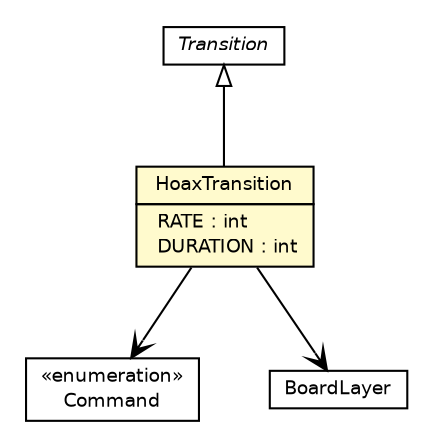 #!/usr/local/bin/dot
#
# Class diagram 
# Generated by UmlGraph version 4.6 (http://www.spinellis.gr/sw/umlgraph)
#

digraph G {
	edge [fontname="Helvetica",fontsize=10,labelfontname="Helvetica",labelfontsize=10];
	node [fontname="Helvetica",fontsize=10,shape=plaintext];
	// com.googlecode.npuzzle.logic.Command
	c1047 [label=<<table border="0" cellborder="1" cellspacing="0" cellpadding="2" port="p" href="../../logic/Command.html">
		<tr><td><table border="0" cellspacing="0" cellpadding="1">
			<tr><td> &laquo;enumeration&raquo; </td></tr>
			<tr><td> Command </td></tr>
		</table></td></tr>
		</table>>, fontname="Helvetica", fontcolor="black", fontsize=9.0];
	// com.googlecode.npuzzle.npuzzleui.effects.HoaxTransition
	c1064 [label=<<table border="0" cellborder="1" cellspacing="0" cellpadding="2" port="p" bgcolor="lemonChiffon" href="./HoaxTransition.html">
		<tr><td><table border="0" cellspacing="0" cellpadding="1">
			<tr><td> HoaxTransition </td></tr>
		</table></td></tr>
		<tr><td><table border="0" cellspacing="0" cellpadding="1">
			<tr><td align="left">  RATE : int </td></tr>
			<tr><td align="left">  DURATION : int </td></tr>
		</table></td></tr>
		</table>>, fontname="Helvetica", fontcolor="black", fontsize=9.0];
	// com.googlecode.npuzzle.npuzzleui.BoardLayer
	c1065 [label=<<table border="0" cellborder="1" cellspacing="0" cellpadding="2" port="p" href="../BoardLayer.html">
		<tr><td><table border="0" cellspacing="0" cellpadding="1">
			<tr><td> BoardLayer </td></tr>
		</table></td></tr>
		</table>>, fontname="Helvetica", fontcolor="black", fontsize=9.0];
	//com.googlecode.npuzzle.npuzzleui.effects.HoaxTransition extends org.apache.pivot.wtk.effects.Transition
	c1073:p -> c1064:p [dir=back,arrowtail=empty];
	// com.googlecode.npuzzle.npuzzleui.effects.HoaxTransition NAVASSOC com.googlecode.npuzzle.npuzzleui.BoardLayer
	c1064:p -> c1065:p [taillabel="", label="", headlabel="", fontname="Helvetica", fontcolor="black", fontsize=10.0, color="black", arrowhead=open];
	// com.googlecode.npuzzle.npuzzleui.effects.HoaxTransition NAVASSOC com.googlecode.npuzzle.logic.Command
	c1064:p -> c1047:p [taillabel="", label="", headlabel="", fontname="Helvetica", fontcolor="black", fontsize=10.0, color="black", arrowhead=open];
	// org.apache.pivot.wtk.effects.Transition
	c1073 [label=<<table border="0" cellborder="1" cellspacing="0" cellpadding="2" port="p">
		<tr><td><table border="0" cellspacing="0" cellpadding="1">
			<tr><td><font face="Helvetica-Oblique"> Transition </font></td></tr>
		</table></td></tr>
		</table>>, fontname="Helvetica", fontcolor="black", fontsize=9.0];
}

